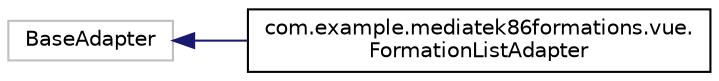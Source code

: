 digraph "Graphical Class Hierarchy"
{
 // LATEX_PDF_SIZE
  edge [fontname="Helvetica",fontsize="10",labelfontname="Helvetica",labelfontsize="10"];
  node [fontname="Helvetica",fontsize="10",shape=record];
  rankdir="LR";
  Node0 [label="BaseAdapter",height=0.2,width=0.4,color="grey75", fillcolor="white", style="filled",tooltip=" "];
  Node0 -> Node1 [dir="back",color="midnightblue",fontsize="10",style="solid",fontname="Helvetica"];
  Node1 [label="com.example.mediatek86formations.vue.\lFormationListAdapter",height=0.2,width=0.4,color="black", fillcolor="white", style="filled",URL="$classcom_1_1example_1_1mediatek86formations_1_1vue_1_1_formation_list_adapter.html",tooltip=" "];
}
